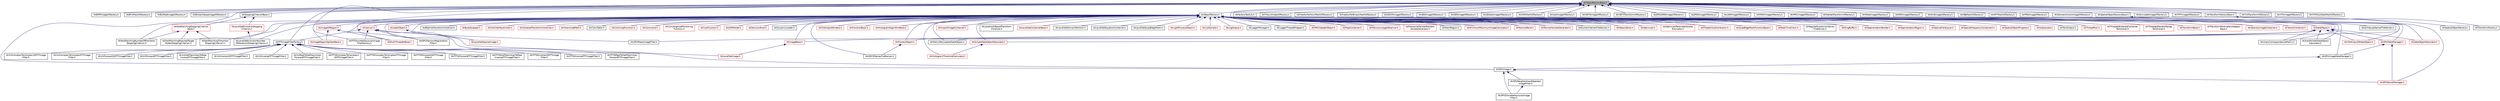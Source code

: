 digraph "itkObjectFactoryBase.h"
{
 // LATEX_PDF_SIZE
  edge [fontname="Helvetica",fontsize="10",labelfontname="Helvetica",labelfontsize="10"];
  node [fontname="Helvetica",fontsize="10",shape=record];
  Node1 [label="itkObjectFactoryBase.h",height=0.2,width=0.4,color="black", fillcolor="grey75", style="filled", fontcolor="black",tooltip=" "];
  Node1 -> Node2 [dir="back",color="midnightblue",fontsize="10",style="solid",fontname="Helvetica"];
  Node2 [label="itkBMPImageIOFactory.h",height=0.2,width=0.4,color="black", fillcolor="white", style="filled",URL="$itkBMPImageIOFactory_8h.html",tooltip=" "];
  Node1 -> Node3 [dir="back",color="midnightblue",fontsize="10",style="solid",fontname="Helvetica"];
  Node3 [label="itkBYUMeshIOFactory.h",height=0.2,width=0.4,color="black", fillcolor="white", style="filled",URL="$itkBYUMeshIOFactory_8h.html",tooltip=" "];
  Node1 -> Node4 [dir="back",color="midnightblue",fontsize="10",style="solid",fontname="Helvetica"];
  Node4 [label="itkBioRadImageIOFactory.h",height=0.2,width=0.4,color="black", fillcolor="white", style="filled",URL="$itkBioRadImageIOFactory_8h.html",tooltip=" "];
  Node1 -> Node5 [dir="back",color="midnightblue",fontsize="10",style="solid",fontname="Helvetica"];
  Node5 [label="itkBruker2dseqImageIOFactory.h",height=0.2,width=0.4,color="black", fillcolor="white", style="filled",URL="$itkBruker2dseqImageIOFactory_8h.html",tooltip=" "];
  Node1 -> Node6 [dir="back",color="midnightblue",fontsize="10",style="solid",fontname="Helvetica"];
  Node6 [label="itkFFTDiscreteGaussianImage\lFilterFactory.h",height=0.2,width=0.4,color="black", fillcolor="white", style="filled",URL="$itkFFTDiscreteGaussianImageFilterFactory_8h.html",tooltip=" "];
  Node1 -> Node7 [dir="back",color="midnightblue",fontsize="10",style="solid",fontname="Helvetica"];
  Node7 [label="itkFFTImageFilterFactory.h",height=0.2,width=0.4,color="black", fillcolor="white", style="filled",URL="$itkFFTImageFilterFactory_8h.html",tooltip=" "];
  Node7 -> Node8 [dir="back",color="midnightblue",fontsize="10",style="solid",fontname="Helvetica"];
  Node8 [label="itkFFTWComplexToComplex1\lDFFTImageFilter.h",height=0.2,width=0.4,color="black", fillcolor="white", style="filled",URL="$itkFFTWComplexToComplex1DFFTImageFilter_8h.html",tooltip=" "];
  Node7 -> Node9 [dir="back",color="midnightblue",fontsize="10",style="solid",fontname="Helvetica"];
  Node9 [label="itkFFTWComplexToComplexFFTImage\lFilter.h",height=0.2,width=0.4,color="black", fillcolor="white", style="filled",URL="$itkFFTWComplexToComplexFFTImageFilter_8h.html",tooltip=" "];
  Node7 -> Node10 [dir="back",color="midnightblue",fontsize="10",style="solid",fontname="Helvetica"];
  Node10 [label="itkFFTWForward1DFFTImage\lFilter.h",height=0.2,width=0.4,color="black", fillcolor="white", style="filled",URL="$itkFFTWForward1DFFTImageFilter_8h.html",tooltip=" "];
  Node7 -> Node11 [dir="back",color="midnightblue",fontsize="10",style="solid",fontname="Helvetica"];
  Node11 [label="itkFFTWForwardFFTImageFilter.h",height=0.2,width=0.4,color="black", fillcolor="white", style="filled",URL="$itkFFTWForwardFFTImageFilter_8h.html",tooltip=" "];
  Node7 -> Node12 [dir="back",color="midnightblue",fontsize="10",style="solid",fontname="Helvetica"];
  Node12 [label="itkFFTWHalfHermitianToReal\lInverseFFTImageFilter.h",height=0.2,width=0.4,color="black", fillcolor="white", style="filled",URL="$itkFFTWHalfHermitianToRealInverseFFTImageFilter_8h.html",tooltip=" "];
  Node7 -> Node13 [dir="back",color="midnightblue",fontsize="10",style="solid",fontname="Helvetica"];
  Node13 [label="itkFFTWInverse1DFFTImage\lFilter.h",height=0.2,width=0.4,color="black", fillcolor="white", style="filled",URL="$itkFFTWInverse1DFFTImageFilter_8h.html",tooltip=" "];
  Node7 -> Node14 [dir="back",color="midnightblue",fontsize="10",style="solid",fontname="Helvetica"];
  Node14 [label="itkFFTWInverseFFTImageFilter.h",height=0.2,width=0.4,color="black", fillcolor="white", style="filled",URL="$itkFFTWInverseFFTImageFilter_8h.html",tooltip=" "];
  Node7 -> Node15 [dir="back",color="midnightblue",fontsize="10",style="solid",fontname="Helvetica"];
  Node15 [label="itkFFTWRealToHalfHermitian\lForwardFFTImageFilter.h",height=0.2,width=0.4,color="black", fillcolor="white", style="filled",URL="$itkFFTWRealToHalfHermitianForwardFFTImageFilter_8h.html",tooltip=" "];
  Node7 -> Node16 [dir="back",color="midnightblue",fontsize="10",style="solid",fontname="Helvetica"];
  Node16 [label="itkVnlComplexToComplex1DFFTImage\lFilter.h",height=0.2,width=0.4,color="black", fillcolor="white", style="filled",URL="$itkVnlComplexToComplex1DFFTImageFilter_8h.html",tooltip=" "];
  Node7 -> Node17 [dir="back",color="midnightblue",fontsize="10",style="solid",fontname="Helvetica"];
  Node17 [label="itkVnlComplexToComplexFFTImage\lFilter.h",height=0.2,width=0.4,color="black", fillcolor="white", style="filled",URL="$itkVnlComplexToComplexFFTImageFilter_8h.html",tooltip=" "];
  Node7 -> Node18 [dir="back",color="midnightblue",fontsize="10",style="solid",fontname="Helvetica"];
  Node18 [label="itkVnlForward1DFFTImageFilter.h",height=0.2,width=0.4,color="black", fillcolor="white", style="filled",URL="$itkVnlForward1DFFTImageFilter_8h.html",tooltip=" "];
  Node7 -> Node19 [dir="back",color="midnightblue",fontsize="10",style="solid",fontname="Helvetica"];
  Node19 [label="itkVnlForwardFFTImageFilter.h",height=0.2,width=0.4,color="black", fillcolor="white", style="filled",URL="$itkVnlForwardFFTImageFilter_8h.html",tooltip=" "];
  Node7 -> Node20 [dir="back",color="midnightblue",fontsize="10",style="solid",fontname="Helvetica"];
  Node20 [label="itkVnlHalfHermitianToReal\lInverseFFTImageFilter.h",height=0.2,width=0.4,color="black", fillcolor="white", style="filled",URL="$itkVnlHalfHermitianToRealInverseFFTImageFilter_8h.html",tooltip=" "];
  Node7 -> Node21 [dir="back",color="midnightblue",fontsize="10",style="solid",fontname="Helvetica"];
  Node21 [label="itkVnlInverse1DFFTImageFilter.h",height=0.2,width=0.4,color="black", fillcolor="white", style="filled",URL="$itkVnlInverse1DFFTImageFilter_8h.html",tooltip=" "];
  Node7 -> Node22 [dir="back",color="midnightblue",fontsize="10",style="solid",fontname="Helvetica"];
  Node22 [label="itkVnlInverseFFTImageFilter.h",height=0.2,width=0.4,color="black", fillcolor="white", style="filled",URL="$itkVnlInverseFFTImageFilter_8h.html",tooltip=" "];
  Node7 -> Node23 [dir="back",color="midnightblue",fontsize="10",style="solid",fontname="Helvetica"];
  Node23 [label="itkVnlRealToHalfHermitian\lForwardFFTImageFilter.h",height=0.2,width=0.4,color="black", fillcolor="white", style="filled",URL="$itkVnlRealToHalfHermitianForwardFFTImageFilter_8h.html",tooltip=" "];
  Node1 -> Node24 [dir="back",color="midnightblue",fontsize="10",style="solid",fontname="Helvetica"];
  Node24 [label="itkFactoryTestLib.h",height=0.2,width=0.4,color="black", fillcolor="white", style="filled",URL="$itkFactoryTestLib_8h.html",tooltip=" "];
  Node1 -> Node25 [dir="back",color="midnightblue",fontsize="10",style="solid",fontname="Helvetica"];
  Node25 [label="itkFileListVideoIOFactory.h",height=0.2,width=0.4,color="black", fillcolor="white", style="filled",URL="$itkFileListVideoIOFactory_8h.html",tooltip=" "];
  Node1 -> Node26 [dir="back",color="midnightblue",fontsize="10",style="solid",fontname="Helvetica"];
  Node26 [label="itkFreeSurferAsciiMeshIOFactory.h",height=0.2,width=0.4,color="black", fillcolor="white", style="filled",URL="$itkFreeSurferAsciiMeshIOFactory_8h.html",tooltip=" "];
  Node1 -> Node27 [dir="back",color="midnightblue",fontsize="10",style="solid",fontname="Helvetica"];
  Node27 [label="itkFreeSurferBinaryMeshIOFactory.h",height=0.2,width=0.4,color="black", fillcolor="white", style="filled",URL="$itkFreeSurferBinaryMeshIOFactory_8h.html",tooltip=" "];
  Node1 -> Node28 [dir="back",color="midnightblue",fontsize="10",style="solid",fontname="Helvetica"];
  Node28 [label="itkGDCMImageIOFactory.h",height=0.2,width=0.4,color="black", fillcolor="white", style="filled",URL="$itkGDCMImageIOFactory_8h.html",tooltip=" "];
  Node1 -> Node29 [dir="back",color="midnightblue",fontsize="10",style="solid",fontname="Helvetica"];
  Node29 [label="itkGE4ImageIOFactory.h",height=0.2,width=0.4,color="black", fillcolor="white", style="filled",URL="$itkGE4ImageIOFactory_8h.html",tooltip=" "];
  Node1 -> Node30 [dir="back",color="midnightblue",fontsize="10",style="solid",fontname="Helvetica"];
  Node30 [label="itkGE5ImageIOFactory.h",height=0.2,width=0.4,color="black", fillcolor="white", style="filled",URL="$itkGE5ImageIOFactory_8h.html",tooltip=" "];
  Node1 -> Node31 [dir="back",color="midnightblue",fontsize="10",style="solid",fontname="Helvetica"];
  Node31 [label="itkGEAdwImageIOFactory.h",height=0.2,width=0.4,color="black", fillcolor="white", style="filled",URL="$itkGEAdwImageIOFactory_8h.html",tooltip=" "];
  Node1 -> Node32 [dir="back",color="midnightblue",fontsize="10",style="solid",fontname="Helvetica"];
  Node32 [label="itkGPUDemonsRegistration\lFilter.h",height=0.2,width=0.4,color="black", fillcolor="white", style="filled",URL="$itkGPUDemonsRegistrationFilter_8h.html",tooltip=" "];
  Node1 -> Node33 [dir="back",color="midnightblue",fontsize="10",style="solid",fontname="Helvetica"];
  Node33 [label="itkGPUImage.h",height=0.2,width=0.4,color="black", fillcolor="white", style="filled",URL="$itkGPUImage_8h.html",tooltip=" "];
  Node33 -> Node34 [dir="back",color="midnightblue",fontsize="10",style="solid",fontname="Helvetica"];
  Node34 [label="itkGPUDiscreteGaussianImage\lFilter.h",height=0.2,width=0.4,color="black", fillcolor="white", style="filled",URL="$itkGPUDiscreteGaussianImageFilter_8h.html",tooltip=" "];
  Node33 -> Node35 [dir="back",color="midnightblue",fontsize="10",style="solid",fontname="Helvetica"];
  Node35 [label="itkGPUKernelManager.h",height=0.2,width=0.4,color="red", fillcolor="white", style="filled",URL="$itkGPUKernelManager_8h.html",tooltip=" "];
  Node33 -> Node56 [dir="back",color="midnightblue",fontsize="10",style="solid",fontname="Helvetica"];
  Node56 [label="itkGPUNeighborhoodOperator\lImageFilter.h",height=0.2,width=0.4,color="black", fillcolor="white", style="filled",URL="$itkGPUNeighborhoodOperatorImageFilter_8h.html",tooltip=" "];
  Node56 -> Node34 [dir="back",color="midnightblue",fontsize="10",style="solid",fontname="Helvetica"];
  Node1 -> Node54 [dir="back",color="midnightblue",fontsize="10",style="solid",fontname="Helvetica"];
  Node54 [label="itkGPUMeanImageFilter.h",height=0.2,width=0.4,color="black", fillcolor="white", style="filled",URL="$itkGPUMeanImageFilter_8h.html",tooltip=" "];
  Node1 -> Node58 [dir="back",color="midnightblue",fontsize="10",style="solid",fontname="Helvetica"];
  Node58 [label="itkGiftiMeshIOFactory.h",height=0.2,width=0.4,color="black", fillcolor="white", style="filled",URL="$itkGiftiMeshIOFactory_8h.html",tooltip=" "];
  Node1 -> Node59 [dir="back",color="midnightblue",fontsize="10",style="solid",fontname="Helvetica"];
  Node59 [label="itkGiplImageIOFactory.h",height=0.2,width=0.4,color="black", fillcolor="white", style="filled",URL="$itkGiplImageIOFactory_8h.html",tooltip=" "];
  Node1 -> Node60 [dir="back",color="midnightblue",fontsize="10",style="solid",fontname="Helvetica"];
  Node60 [label="itkHDF5ImageIOFactory.h",height=0.2,width=0.4,color="black", fillcolor="white", style="filled",URL="$itkHDF5ImageIOFactory_8h.html",tooltip=" "];
  Node1 -> Node61 [dir="back",color="midnightblue",fontsize="10",style="solid",fontname="Helvetica"];
  Node61 [label="itkHDF5TransformIOFactory.h",height=0.2,width=0.4,color="black", fillcolor="white", style="filled",URL="$itkHDF5TransformIOFactory_8h.html",tooltip=" "];
  Node1 -> Node62 [dir="back",color="midnightblue",fontsize="10",style="solid",fontname="Helvetica"];
  Node62 [label="itkJPEG2000ImageIOFactory.h",height=0.2,width=0.4,color="black", fillcolor="white", style="filled",URL="$itkJPEG2000ImageIOFactory_8h.html",tooltip=" "];
  Node1 -> Node63 [dir="back",color="midnightblue",fontsize="10",style="solid",fontname="Helvetica"];
  Node63 [label="itkJPEGImageIOFactory.h",height=0.2,width=0.4,color="black", fillcolor="white", style="filled",URL="$itkJPEGImageIOFactory_8h.html",tooltip=" "];
  Node1 -> Node64 [dir="back",color="midnightblue",fontsize="10",style="solid",fontname="Helvetica"];
  Node64 [label="itkLSMImageIOFactory.h",height=0.2,width=0.4,color="black", fillcolor="white", style="filled",URL="$itkLSMImageIOFactory_8h.html",tooltip=" "];
  Node1 -> Node65 [dir="back",color="midnightblue",fontsize="10",style="solid",fontname="Helvetica"];
  Node65 [label="itkMINCImageIOFactory.h",height=0.2,width=0.4,color="black", fillcolor="white", style="filled",URL="$itkMINCImageIOFactory_8h.html",tooltip=" "];
  Node1 -> Node66 [dir="back",color="midnightblue",fontsize="10",style="solid",fontname="Helvetica"];
  Node66 [label="itkMRCImageIOFactory.h",height=0.2,width=0.4,color="black", fillcolor="white", style="filled",URL="$itkMRCImageIOFactory_8h.html",tooltip=" "];
  Node1 -> Node67 [dir="back",color="midnightblue",fontsize="10",style="solid",fontname="Helvetica"];
  Node67 [label="itkMatlabTransformIOFactory.h",height=0.2,width=0.4,color="black", fillcolor="white", style="filled",URL="$itkMatlabTransformIOFactory_8h.html",tooltip=" "];
  Node1 -> Node68 [dir="back",color="midnightblue",fontsize="10",style="solid",fontname="Helvetica"];
  Node68 [label="itkMetaImageIOFactory.h",height=0.2,width=0.4,color="black", fillcolor="white", style="filled",URL="$itkMetaImageIOFactory_8h.html",tooltip=" "];
  Node1 -> Node69 [dir="back",color="midnightblue",fontsize="10",style="solid",fontname="Helvetica"];
  Node69 [label="itkNiftiImageIOFactory.h",height=0.2,width=0.4,color="black", fillcolor="white", style="filled",URL="$itkNiftiImageIOFactory_8h.html",tooltip=" "];
  Node1 -> Node70 [dir="back",color="midnightblue",fontsize="10",style="solid",fontname="Helvetica"];
  Node70 [label="itkNrrdImageIOFactory.h",height=0.2,width=0.4,color="black", fillcolor="white", style="filled",URL="$itkNrrdImageIOFactory_8h.html",tooltip=" "];
  Node1 -> Node71 [dir="back",color="midnightblue",fontsize="10",style="solid",fontname="Helvetica"];
  Node71 [label="itkOBJMeshIOFactory.h",height=0.2,width=0.4,color="black", fillcolor="white", style="filled",URL="$itkOBJMeshIOFactory_8h.html",tooltip=" "];
  Node1 -> Node72 [dir="back",color="midnightblue",fontsize="10",style="solid",fontname="Helvetica"];
  Node72 [label="itkOFFMeshIOFactory.h",height=0.2,width=0.4,color="black", fillcolor="white", style="filled",URL="$itkOFFMeshIOFactory_8h.html",tooltip=" "];
  Node1 -> Node73 [dir="back",color="midnightblue",fontsize="10",style="solid",fontname="Helvetica"];
  Node73 [label="itkObjectFactory.h",height=0.2,width=0.4,color="black", fillcolor="white", style="filled",URL="$itkObjectFactory_8h.html",tooltip=" "];
  Node73 -> Node74 [dir="back",color="midnightblue",fontsize="10",style="solid",fontname="Helvetica"];
  Node74 [label="itkArchetypeSeriesFileNames.h",height=0.2,width=0.4,color="black", fillcolor="white", style="filled",URL="$itkArchetypeSeriesFileNames_8h.html",tooltip=" "];
  Node73 -> Node75 [dir="back",color="midnightblue",fontsize="10",style="solid",fontname="Helvetica"];
  Node75 [label="itkAutoPointerDataObject\lDecorator.h",height=0.2,width=0.4,color="black", fillcolor="white", style="filled",URL="$itkAutoPointerDataObjectDecorator_8h.html",tooltip=" "];
  Node73 -> Node76 [dir="back",color="midnightblue",fontsize="10",style="solid",fontname="Helvetica"];
  Node76 [label="itkBSplineTransformInitializer.h",height=0.2,width=0.4,color="black", fillcolor="white", style="filled",URL="$itkBSplineTransformInitializer_8h.html",tooltip=" "];
  Node73 -> Node77 [dir="back",color="midnightblue",fontsize="10",style="solid",fontname="Helvetica"];
  Node77 [label="itkByteSwapper.h",height=0.2,width=0.4,color="red", fillcolor="white", style="filled",URL="$itkByteSwapper_8h.html",tooltip=" "];
  Node73 -> Node92 [dir="back",color="midnightblue",fontsize="10",style="solid",fontname="Helvetica"];
  Node92 [label="itkCSVArray2DDataObject.h",height=0.2,width=0.4,color="red", fillcolor="white", style="filled",URL="$itkCSVArray2DDataObject_8h.html",tooltip=" "];
  Node73 -> Node94 [dir="back",color="midnightblue",fontsize="10",style="solid",fontname="Helvetica"];
  Node94 [label="itkCellInterfaceVisitor.h",height=0.2,width=0.4,color="red", fillcolor="white", style="filled",URL="$itkCellInterfaceVisitor_8h.html",tooltip=" "];
  Node73 -> Node210 [dir="back",color="midnightblue",fontsize="10",style="solid",fontname="Helvetica"];
  Node210 [label="itkCenteredTransformInitializer.h",height=0.2,width=0.4,color="red", fillcolor="white", style="filled",URL="$itkCenteredTransformInitializer_8h.html",tooltip=" "];
  Node73 -> Node212 [dir="back",color="midnightblue",fontsize="10",style="solid",fontname="Helvetica"];
  Node212 [label="itkChainCodePath.h",height=0.2,width=0.4,color="red", fillcolor="white", style="filled",URL="$itkChainCodePath_8h.html",tooltip=" "];
  Node73 -> Node215 [dir="back",color="midnightblue",fontsize="10",style="solid",fontname="Helvetica"];
  Node215 [label="itkColorTable.h",height=0.2,width=0.4,color="black", fillcolor="white", style="filled",URL="$itkColorTable_8h.html",tooltip=" "];
  Node73 -> Node216 [dir="back",color="midnightblue",fontsize="10",style="solid",fontname="Helvetica"];
  Node216 [label="itkColormapFunction.h",height=0.2,width=0.4,color="red", fillcolor="white", style="filled",URL="$itkColormapFunction_8h.html",tooltip=" "];
  Node73 -> Node233 [dir="back",color="midnightblue",fontsize="10",style="solid",fontname="Helvetica"];
  Node233 [label="itkCommand.h",height=0.2,width=0.4,color="red", fillcolor="white", style="filled",URL="$itkCommand_8h.html",tooltip=" "];
  Node73 -> Node304 [dir="back",color="midnightblue",fontsize="10",style="solid",fontname="Helvetica"];
  Node304 [label="itkConvergenceMonitoring\lFunction.h",height=0.2,width=0.4,color="red", fillcolor="white", style="filled",URL="$itkConvergenceMonitoringFunction_8h.html",tooltip=" "];
  Node73 -> Node315 [dir="back",color="midnightblue",fontsize="10",style="solid",fontname="Helvetica"];
  Node315 [label="itkCostFunction.h",height=0.2,width=0.4,color="red", fillcolor="white", style="filled",URL="$itkCostFunction_8h.html",tooltip=" "];
  Node73 -> Node352 [dir="back",color="midnightblue",fontsize="10",style="solid",fontname="Helvetica"];
  Node352 [label="itkDOMNode.h",height=0.2,width=0.4,color="red", fillcolor="white", style="filled",URL="$itkDOMNode_8h.html",tooltip=" "];
  Node73 -> Node358 [dir="back",color="midnightblue",fontsize="10",style="solid",fontname="Helvetica"];
  Node358 [label="itkDataObject.h",height=0.2,width=0.4,color="red", fillcolor="white", style="filled",URL="$itkDataObject_8h.html",tooltip=" "];
  Node358 -> Node75 [dir="back",color="midnightblue",fontsize="10",style="solid",fontname="Helvetica"];
  Node358 -> Node92 [dir="back",color="midnightblue",fontsize="10",style="solid",fontname="Helvetica"];
  Node358 -> Node359 [dir="back",color="midnightblue",fontsize="10",style="solid",fontname="Helvetica"];
  Node359 [label="itkDataObjectDecorator.h",height=0.2,width=0.4,color="red", fillcolor="white", style="filled",URL="$itkDataObjectDecorator_8h.html",tooltip=" "];
  Node358 -> Node372 [dir="back",color="midnightblue",fontsize="10",style="solid",fontname="Helvetica"];
  Node372 [label="itkGPUDataManager.h",height=0.2,width=0.4,color="red", fillcolor="white", style="filled",URL="$itkGPUDataManager_8h.html",tooltip=" "];
  Node372 -> Node373 [dir="back",color="midnightblue",fontsize="10",style="solid",fontname="Helvetica"];
  Node373 [label="itkGPUImageDataManager.h",height=0.2,width=0.4,color="black", fillcolor="white", style="filled",URL="$itkGPUImageDataManager_8h.html",tooltip=" "];
  Node373 -> Node33 [dir="back",color="midnightblue",fontsize="10",style="solid",fontname="Helvetica"];
  Node372 -> Node35 [dir="back",color="midnightblue",fontsize="10",style="solid",fontname="Helvetica"];
  Node358 -> Node374 [dir="back",color="midnightblue",fontsize="10",style="solid",fontname="Helvetica"];
  Node374 [label="itkImageBase.h",height=0.2,width=0.4,color="red", fillcolor="white", style="filled",URL="$itkImageBase_8h.html",tooltip=" "];
  Node374 -> Node515 [dir="back",color="midnightblue",fontsize="10",style="solid",fontname="Helvetica"];
  Node515 [label="itkLevelSetImage.h",height=0.2,width=0.4,color="red", fillcolor="white", style="filled",URL="$itkLevelSetImage_8h.html",tooltip=" "];
  Node358 -> Node1108 [dir="back",color="midnightblue",fontsize="10",style="solid",fontname="Helvetica"];
  Node1108 [label="itkMatrixResizeableDataObject.h",height=0.2,width=0.4,color="black", fillcolor="white", style="filled",URL="$itkMatrixResizeableDataObject_8h.html",tooltip=" "];
  Node358 -> Node1116 [dir="back",color="midnightblue",fontsize="10",style="solid",fontname="Helvetica"];
  Node1116 [label="itkProcessObject.h",height=0.2,width=0.4,color="red", fillcolor="white", style="filled",URL="$itkProcessObject_8h.html",tooltip=" "];
  Node1116 -> Node1126 [dir="back",color="midnightblue",fontsize="10",style="solid",fontname="Helvetica"];
  Node1126 [label="itkGDCMSeriesFileNames.h",height=0.2,width=0.4,color="black", fillcolor="white", style="filled",URL="$itkGDCMSeriesFileNames_8h.html",tooltip=" "];
  Node358 -> Node1256 [dir="back",color="midnightblue",fontsize="10",style="solid",fontname="Helvetica"];
  Node1256 [label="itkSimpleDataObjectDecorator.h",height=0.2,width=0.4,color="red", fillcolor="white", style="filled",URL="$itkSimpleDataObjectDecorator_8h.html",tooltip=" "];
  Node1256 -> Node1157 [dir="back",color="midnightblue",fontsize="10",style="solid",fontname="Helvetica"];
  Node1157 [label="itkHistogramThresholdCalculator.h",height=0.2,width=0.4,color="red", fillcolor="white", style="filled",URL="$itkHistogramThresholdCalculator_8h.html",tooltip=" "];
  Node358 -> Node1260 [dir="back",color="midnightblue",fontsize="10",style="solid",fontname="Helvetica"];
  Node1260 [label="itkUnaryCorrespondenceMatrix.h",height=0.2,width=0.4,color="black", fillcolor="white", style="filled",URL="$itkUnaryCorrespondenceMatrix_8h.html",tooltip=" "];
  Node73 -> Node359 [dir="back",color="midnightblue",fontsize="10",style="solid",fontname="Helvetica"];
  Node73 -> Node1261 [dir="back",color="midnightblue",fontsize="10",style="solid",fontname="Helvetica"];
  Node1261 [label="itkDecisionRule.h",height=0.2,width=0.4,color="red", fillcolor="white", style="filled",URL="$itkDecisionRule_8h.html",tooltip=" "];
  Node73 -> Node1266 [dir="back",color="midnightblue",fontsize="10",style="solid",fontname="Helvetica"];
  Node1266 [label="itkDynamicLoader.h",height=0.2,width=0.4,color="black", fillcolor="white", style="filled",URL="$itkDynamicLoader_8h.html",tooltip=" "];
  Node73 -> Node160 [dir="back",color="midnightblue",fontsize="10",style="solid",fontname="Helvetica"];
  Node160 [label="itkFastMarchingNumberOfElements\lStoppingCriterion.h",height=0.2,width=0.4,color="black", fillcolor="white", style="filled",URL="$itkFastMarchingNumberOfElementsStoppingCriterion_8h.html",tooltip=" "];
  Node73 -> Node161 [dir="back",color="midnightblue",fontsize="10",style="solid",fontname="Helvetica"];
  Node161 [label="itkFastMarchingReachedTarget\lNodesStoppingCriterion.h",height=0.2,width=0.4,color="black", fillcolor="white", style="filled",URL="$itkFastMarchingReachedTargetNodesStoppingCriterion_8h.html",tooltip=" "];
  Node73 -> Node162 [dir="back",color="midnightblue",fontsize="10",style="solid",fontname="Helvetica"];
  Node162 [label="itkFastMarchingThreshold\lStoppingCriterion.h",height=0.2,width=0.4,color="black", fillcolor="white", style="filled",URL="$itkFastMarchingThresholdStoppingCriterion_8h.html",tooltip=" "];
  Node73 -> Node1267 [dir="back",color="midnightblue",fontsize="10",style="solid",fontname="Helvetica"];
  Node1267 [label="itkFileOutputWindow.h",height=0.2,width=0.4,color="red", fillcolor="white", style="filled",URL="$itkFileOutputWindow_8h.html",tooltip=" "];
  Node73 -> Node1269 [dir="back",color="midnightblue",fontsize="10",style="solid",fontname="Helvetica"];
  Node1269 [label="itkFunctionBase.h",height=0.2,width=0.4,color="red", fillcolor="white", style="filled",URL="$itkFunctionBase_8h.html",tooltip=" "];
  Node73 -> Node1126 [dir="back",color="midnightblue",fontsize="10",style="solid",fontname="Helvetica"];
  Node73 -> Node372 [dir="back",color="midnightblue",fontsize="10",style="solid",fontname="Helvetica"];
  Node73 -> Node373 [dir="back",color="midnightblue",fontsize="10",style="solid",fontname="Helvetica"];
  Node73 -> Node35 [dir="back",color="midnightblue",fontsize="10",style="solid",fontname="Helvetica"];
  Node73 -> Node1315 [dir="back",color="midnightblue",fontsize="10",style="solid",fontname="Helvetica"];
  Node1315 [label="itkHistogramAlgorithmBase.h",height=0.2,width=0.4,color="red", fillcolor="white", style="filled",URL="$itkHistogramAlgorithmBase_8h.html",tooltip=" "];
  Node73 -> Node1157 [dir="back",color="midnightblue",fontsize="10",style="solid",fontname="Helvetica"];
  Node73 -> Node374 [dir="back",color="midnightblue",fontsize="10",style="solid",fontname="Helvetica"];
  Node73 -> Node1316 [dir="back",color="midnightblue",fontsize="10",style="solid",fontname="Helvetica"];
  Node1316 [label="itkImageIORegion.h",height=0.2,width=0.4,color="red", fillcolor="white", style="filled",URL="$itkImageIORegion_8h.html",tooltip=" "];
  Node1316 -> Node1349 [dir="back",color="midnightblue",fontsize="10",style="solid",fontname="Helvetica"];
  Node1349 [label="itkImageRegionSplitterBase.h",height=0.2,width=0.4,color="red", fillcolor="white", style="filled",URL="$itkImageRegionSplitterBase_8h.html",tooltip=" "];
  Node1316 -> Node1170 [dir="back",color="midnightblue",fontsize="10",style="solid",fontname="Helvetica"];
  Node1170 [label="itkMultiThreaderBase.h",height=0.2,width=0.4,color="red", fillcolor="white", style="filled",URL="$itkMultiThreaderBase_8h.html",tooltip=" "];
  Node73 -> Node1349 [dir="back",color="midnightblue",fontsize="10",style="solid",fontname="Helvetica"];
  Node73 -> Node1354 [dir="back",color="midnightblue",fontsize="10",style="solid",fontname="Helvetica"];
  Node1354 [label="itkImportImageContainer.h",height=0.2,width=0.4,color="red", fillcolor="white", style="filled",URL="$itkImportImageContainer_8h.html",tooltip=" "];
  Node73 -> Node1355 [dir="back",color="midnightblue",fontsize="10",style="solid",fontname="Helvetica"];
  Node1355 [label="itkLabelObject.h",height=0.2,width=0.4,color="red", fillcolor="white", style="filled",URL="$itkLabelObject_8h.html",tooltip=" "];
  Node1355 -> Node503 [dir="back",color="midnightblue",fontsize="10",style="solid",fontname="Helvetica"];
  Node503 [label="itkLevelSetSparseImage.h",height=0.2,width=0.4,color="red", fillcolor="white", style="filled",URL="$itkLevelSetSparseImage_8h.html",tooltip=" "];
  Node73 -> Node141 [dir="back",color="midnightblue",fontsize="10",style="solid",fontname="Helvetica"];
  Node141 [label="itkLandmarkBasedTransform\lInitializer.h",height=0.2,width=0.4,color="black", fillcolor="white", style="filled",URL="$itkLandmarkBasedTransformInitializer_8h.html",tooltip=" "];
  Node73 -> Node704 [dir="back",color="midnightblue",fontsize="10",style="solid",fontname="Helvetica"];
  Node704 [label="itkLevelSetContainerBase.h",height=0.2,width=0.4,color="red", fillcolor="white", style="filled",URL="$itkLevelSetContainerBase_8h.html",tooltip=" "];
  Node73 -> Node1356 [dir="back",color="midnightblue",fontsize="10",style="solid",fontname="Helvetica"];
  Node1356 [label="itkLevelSetDomainPartition.h",height=0.2,width=0.4,color="black", fillcolor="white", style="filled",URL="$itkLevelSetDomainPartition_8h.html",tooltip=" "];
  Node73 -> Node1357 [dir="back",color="midnightblue",fontsize="10",style="solid",fontname="Helvetica"];
  Node1357 [label="itkLevelSetEquationContainer.h",height=0.2,width=0.4,color="black", fillcolor="white", style="filled",URL="$itkLevelSetEquationContainer_8h.html",tooltip=" "];
  Node73 -> Node1358 [dir="back",color="midnightblue",fontsize="10",style="solid",fontname="Helvetica"];
  Node1358 [label="itkLevelSetEvolutionNumber\lOfIterationsStoppingCriterion.h",height=0.2,width=0.4,color="black", fillcolor="white", style="filled",URL="$itkLevelSetEvolutionNumberOfIterationsStoppingCriterion_8h.html",tooltip=" "];
  Node73 -> Node515 [dir="back",color="midnightblue",fontsize="10",style="solid",fontname="Helvetica"];
  Node73 -> Node1107 [dir="back",color="midnightblue",fontsize="10",style="solid",fontname="Helvetica"];
  Node1107 [label="itkLevelSetQuadEdgeMesh.h",height=0.2,width=0.4,color="black", fillcolor="white", style="filled",URL="$itkLevelSetQuadEdgeMesh_8h.html",tooltip=" "];
  Node73 -> Node503 [dir="back",color="midnightblue",fontsize="10",style="solid",fontname="Helvetica"];
  Node73 -> Node1359 [dir="back",color="midnightblue",fontsize="10",style="solid",fontname="Helvetica"];
  Node1359 [label="itkLightProcessObject.h",height=0.2,width=0.4,color="red", fillcolor="white", style="filled",URL="$itkLightProcessObject_8h.html",tooltip=" "];
  Node73 -> Node1241 [dir="back",color="midnightblue",fontsize="10",style="solid",fontname="Helvetica"];
  Node1241 [label="itkListSample.h",height=0.2,width=0.4,color="red", fillcolor="white", style="filled",URL="$itkListSample_8h.html",tooltip=" "];
  Node73 -> Node1375 [dir="back",color="midnightblue",fontsize="10",style="solid",fontname="Helvetica"];
  Node1375 [label="itkLogOutput.h",height=0.2,width=0.4,color="red", fillcolor="white", style="filled",URL="$itkLogOutput_8h.html",tooltip=" "];
  Node73 -> Node1381 [dir="back",color="midnightblue",fontsize="10",style="solid",fontname="Helvetica"];
  Node1381 [label="itkLoggerManager.h",height=0.2,width=0.4,color="black", fillcolor="white", style="filled",URL="$itkLoggerManager_8h.html",tooltip=" "];
  Node73 -> Node1383 [dir="back",color="midnightblue",fontsize="10",style="solid",fontname="Helvetica"];
  Node1383 [label="itkLoggerThreadWrapper.h",height=0.2,width=0.4,color="black", fillcolor="white", style="filled",URL="$itkLoggerThreadWrapper_8h.html",tooltip=" "];
  Node73 -> Node1384 [dir="back",color="midnightblue",fontsize="10",style="solid",fontname="Helvetica"];
  Node1384 [label="itkMRCHeaderObject.h",height=0.2,width=0.4,color="red", fillcolor="white", style="filled",URL="$itkMRCHeaderObject_8h.html",tooltip=" "];
  Node73 -> Node1385 [dir="back",color="midnightblue",fontsize="10",style="solid",fontname="Helvetica"];
  Node1385 [label="itkMapContainer.h",height=0.2,width=0.4,color="red", fillcolor="white", style="filled",URL="$itkMapContainer_8h.html",tooltip=" "];
  Node73 -> Node1108 [dir="back",color="midnightblue",fontsize="10",style="solid",fontname="Helvetica"];
  Node73 -> Node1388 [dir="back",color="midnightblue",fontsize="10",style="solid",fontname="Helvetica"];
  Node1388 [label="itkMemoryUsageObserver.h",height=0.2,width=0.4,color="red", fillcolor="white", style="filled",URL="$itkMemoryUsageObserver_8h.html",tooltip=" "];
  Node73 -> Node1393 [dir="back",color="midnightblue",fontsize="10",style="solid",fontname="Helvetica"];
  Node1393 [label="itkMersenneTwisterRandom\lVariateGenerator.h",height=0.2,width=0.4,color="red", fillcolor="white", style="filled",URL="$itkMersenneTwisterRandomVariateGenerator_8h.html",tooltip=" "];
  Node73 -> Node1394 [dir="back",color="midnightblue",fontsize="10",style="solid",fontname="Helvetica"];
  Node1394 [label="itkMeshRegion.h",height=0.2,width=0.4,color="black", fillcolor="white", style="filled",URL="$itkMeshRegion_8h.html",tooltip=" "];
  Node73 -> Node1395 [dir="back",color="midnightblue",fontsize="10",style="solid",fontname="Helvetica"];
  Node1395 [label="itkMinimumMaximumImageCalculator.h",height=0.2,width=0.4,color="red", fillcolor="white", style="filled",URL="$itkMinimumMaximumImageCalculator_8h.html",tooltip=" "];
  Node73 -> Node1170 [dir="back",color="midnightblue",fontsize="10",style="solid",fontname="Helvetica"];
  Node73 -> Node1396 [dir="back",color="midnightblue",fontsize="10",style="solid",fontname="Helvetica"];
  Node1396 [label="itkNarrowBand.h",height=0.2,width=0.4,color="red", fillcolor="white", style="filled",URL="$itkNarrowBand_8h.html",tooltip=" "];
  Node73 -> Node1397 [dir="back",color="midnightblue",fontsize="10",style="solid",fontname="Helvetica"];
  Node1397 [label="itkNormalVariateGenerator.h",height=0.2,width=0.4,color="red", fillcolor="white", style="filled",URL="$itkNormalVariateGenerator_8h.html",tooltip=" "];
  Node73 -> Node1398 [dir="back",color="midnightblue",fontsize="10",style="solid",fontname="Helvetica"];
  Node1398 [label="itkNumericSeriesFileNames.h",height=0.2,width=0.4,color="black", fillcolor="white", style="filled",URL="$itkNumericSeriesFileNames_8h.html",tooltip=" "];
  Node73 -> Node1399 [dir="back",color="midnightblue",fontsize="10",style="solid",fontname="Helvetica"];
  Node1399 [label="itkObjectStore.h",height=0.2,width=0.4,color="red", fillcolor="white", style="filled",URL="$itkObjectStore_8h.html",tooltip=" "];
  Node73 -> Node1400 [dir="back",color="midnightblue",fontsize="10",style="solid",fontname="Helvetica"];
  Node1400 [label="itkOptimizer.h",height=0.2,width=0.4,color="red", fillcolor="white", style="filled",URL="$itkOptimizer_8h.html",tooltip=" "];
  Node73 -> Node1402 [dir="back",color="midnightblue",fontsize="10",style="solid",fontname="Helvetica"];
  Node1402 [label="itkOptimizerParameterScales\lEstimator.h",height=0.2,width=0.4,color="red", fillcolor="white", style="filled",URL="$itkOptimizerParameterScalesEstimator_8h.html",tooltip=" "];
  Node73 -> Node1403 [dir="back",color="midnightblue",fontsize="10",style="solid",fontname="Helvetica"];
  Node1403 [label="itkProbabilityDistribution.h",height=0.2,width=0.4,color="red", fillcolor="white", style="filled",URL="$itkProbabilityDistribution_8h.html",tooltip=" "];
  Node73 -> Node1116 [dir="back",color="midnightblue",fontsize="10",style="solid",fontname="Helvetica"];
  Node73 -> Node1407 [dir="back",color="midnightblue",fontsize="10",style="solid",fontname="Helvetica"];
  Node1407 [label="itkQuadEdgeMeshFunctionBase.h",height=0.2,width=0.4,color="red", fillcolor="white", style="filled",URL="$itkQuadEdgeMeshFunctionBase_8h.html",tooltip=" "];
  Node73 -> Node1417 [dir="back",color="midnightblue",fontsize="10",style="solid",fontname="Helvetica"];
  Node1417 [label="itkRealTimeClock.h",height=0.2,width=0.4,color="red", fillcolor="white", style="filled",URL="$itkRealTimeClock_8h.html",tooltip=" "];
  Node73 -> Node1419 [dir="back",color="midnightblue",fontsize="10",style="solid",fontname="Helvetica"];
  Node1419 [label="itkRegularExpressionSeries\lFileNames.h",height=0.2,width=0.4,color="black", fillcolor="white", style="filled",URL="$itkRegularExpressionSeriesFileNames_8h.html",tooltip=" "];
  Node73 -> Node1420 [dir="back",color="midnightblue",fontsize="10",style="solid",fontname="Helvetica"];
  Node1420 [label="itkRingBuffer.h",height=0.2,width=0.4,color="red", fillcolor="white", style="filled",URL="$itkRingBuffer_8h.html",tooltip=" "];
  Node73 -> Node1421 [dir="back",color="midnightblue",fontsize="10",style="solid",fontname="Helvetica"];
  Node1421 [label="itkSegmentationBorder.h",height=0.2,width=0.4,color="red", fillcolor="white", style="filled",URL="$itkSegmentationBorder_8h.html",tooltip=" "];
  Node73 -> Node1424 [dir="back",color="midnightblue",fontsize="10",style="solid",fontname="Helvetica"];
  Node1424 [label="itkSegmentationRegion.h",height=0.2,width=0.4,color="red", fillcolor="white", style="filled",URL="$itkSegmentationRegion_8h.html",tooltip=" "];
  Node73 -> Node1256 [dir="back",color="midnightblue",fontsize="10",style="solid",fontname="Helvetica"];
  Node73 -> Node1425 [dir="back",color="midnightblue",fontsize="10",style="solid",fontname="Helvetica"];
  Node1425 [label="itkSparseFieldLayer.h",height=0.2,width=0.4,color="red", fillcolor="white", style="filled",URL="$itkSparseFieldLayer_8h.html",tooltip=" "];
  Node73 -> Node1426 [dir="back",color="midnightblue",fontsize="10",style="solid",fontname="Helvetica"];
  Node1426 [label="itkSparseFrequencyContainer2.h",height=0.2,width=0.4,color="red", fillcolor="white", style="filled",URL="$itkSparseFrequencyContainer2_8h.html",tooltip=" "];
  Node73 -> Node1427 [dir="back",color="midnightblue",fontsize="10",style="solid",fontname="Helvetica"];
  Node1427 [label="itkSpatialObjectProperty.h",height=0.2,width=0.4,color="red", fillcolor="white", style="filled",URL="$itkSpatialObjectProperty_8h.html",tooltip=" "];
  Node73 -> Node1245 [dir="back",color="midnightblue",fontsize="10",style="solid",fontname="Helvetica"];
  Node1245 [label="itkSubsample.h",height=0.2,width=0.4,color="red", fillcolor="white", style="filled",URL="$itkSubsample_8h.html",tooltip=" "];
  Node73 -> Node1428 [dir="back",color="midnightblue",fontsize="10",style="solid",fontname="Helvetica"];
  Node1428 [label="itkTextOutput.h",height=0.2,width=0.4,color="black", fillcolor="white", style="filled",URL="$itkTextOutput_8h.html",tooltip=" "];
  Node73 -> Node1429 [dir="back",color="midnightblue",fontsize="10",style="solid",fontname="Helvetica"];
  Node1429 [label="itkThreadPool.h",height=0.2,width=0.4,color="red", fillcolor="white", style="filled",URL="$itkThreadPool_8h.html",tooltip=" "];
  Node73 -> Node1188 [dir="back",color="midnightblue",fontsize="10",style="solid",fontname="Helvetica"];
  Node1188 [label="itkThreadedIndexedContainer\lPartitioner.h",height=0.2,width=0.4,color="red", fillcolor="white", style="filled",URL="$itkThreadedIndexedContainerPartitioner_8h.html",tooltip=" "];
  Node73 -> Node1189 [dir="back",color="midnightblue",fontsize="10",style="solid",fontname="Helvetica"];
  Node1189 [label="itkThreadedIteratorRange\lPartitioner.h",height=0.2,width=0.4,color="red", fillcolor="white", style="filled",URL="$itkThreadedIteratorRangePartitioner_8h.html",tooltip=" "];
  Node73 -> Node1430 [dir="back",color="midnightblue",fontsize="10",style="solid",fontname="Helvetica"];
  Node1430 [label="itkTransformBase.h",height=0.2,width=0.4,color="red", fillcolor="white", style="filled",URL="$itkTransformBase_8h.html",tooltip=" "];
  Node73 -> Node1471 [dir="back",color="midnightblue",fontsize="10",style="solid",fontname="Helvetica"];
  Node1471 [label="itkTransformParametersAdaptor\lBase.h",height=0.2,width=0.4,color="red", fillcolor="white", style="filled",URL="$itkTransformParametersAdaptorBase_8h.html",tooltip=" "];
  Node73 -> Node1260 [dir="back",color="midnightblue",fontsize="10",style="solid",fontname="Helvetica"];
  Node73 -> Node1472 [dir="back",color="midnightblue",fontsize="10",style="solid",fontname="Helvetica"];
  Node1472 [label="itkValarrayImageContainer.h",height=0.2,width=0.4,color="red", fillcolor="white", style="filled",URL="$itkValarrayImageContainer_8h.html",tooltip=" "];
  Node73 -> Node1474 [dir="back",color="midnightblue",fontsize="10",style="solid",fontname="Helvetica"];
  Node1474 [label="itkVectorContainer.h",height=0.2,width=0.4,color="red", fillcolor="white", style="filled",URL="$itkVectorContainer_8h.html",tooltip=" "];
  Node73 -> Node1478 [dir="back",color="midnightblue",fontsize="10",style="solid",fontname="Helvetica"];
  Node1478 [label="itkVersion.h",height=0.2,width=0.4,color="red", fillcolor="white", style="filled",URL="$itkVersion_8h.html",tooltip=" "];
  Node1478 -> Node6 [dir="back",color="midnightblue",fontsize="10",style="solid",fontname="Helvetica"];
  Node1478 -> Node7 [dir="back",color="midnightblue",fontsize="10",style="solid",fontname="Helvetica"];
  Node1478 -> Node32 [dir="back",color="midnightblue",fontsize="10",style="solid",fontname="Helvetica"];
  Node1478 -> Node33 [dir="back",color="midnightblue",fontsize="10",style="solid",fontname="Helvetica"];
  Node1478 -> Node54 [dir="back",color="midnightblue",fontsize="10",style="solid",fontname="Helvetica"];
  Node1 -> Node1330 [dir="back",color="midnightblue",fontsize="10",style="solid",fontname="Helvetica"];
  Node1330 [label="itkPNGImageIOFactory.h",height=0.2,width=0.4,color="black", fillcolor="white", style="filled",URL="$itkPNGImageIOFactory_8h.html",tooltip=" "];
  Node1 -> Node1331 [dir="back",color="midnightblue",fontsize="10",style="solid",fontname="Helvetica"];
  Node1331 [label="itkSiemensVisionImageIOFactory.h",height=0.2,width=0.4,color="black", fillcolor="white", style="filled",URL="$itkSiemensVisionImageIOFactory_8h.html",tooltip=" "];
  Node1 -> Node1479 [dir="back",color="midnightblue",fontsize="10",style="solid",fontname="Helvetica"];
  Node1479 [label="itkSpatialObjectFactoryBase.h",height=0.2,width=0.4,color="black", fillcolor="white", style="filled",URL="$itkSpatialObjectFactoryBase_8h.html",tooltip=" "];
  Node1479 -> Node1480 [dir="back",color="midnightblue",fontsize="10",style="solid",fontname="Helvetica"];
  Node1480 [label="itkSpatialObjectFactory.h",height=0.2,width=0.4,color="black", fillcolor="white", style="filled",URL="$itkSpatialObjectFactory_8h.html",tooltip=" "];
  Node1 -> Node1333 [dir="back",color="midnightblue",fontsize="10",style="solid",fontname="Helvetica"];
  Node1333 [label="itkStimulateImageIOFactory.h",height=0.2,width=0.4,color="black", fillcolor="white", style="filled",URL="$itkStimulateImageIOFactory_8h.html",tooltip=" "];
  Node1 -> Node1481 [dir="back",color="midnightblue",fontsize="10",style="solid",fontname="Helvetica"];
  Node1481 [label="itkStoppingCriterionBase.h",height=0.2,width=0.4,color="black", fillcolor="white", style="filled",URL="$itkStoppingCriterionBase_8h.html",tooltip=" "];
  Node1481 -> Node159 [dir="back",color="midnightblue",fontsize="10",style="solid",fontname="Helvetica"];
  Node159 [label="itkFastMarchingStoppingCriterion\lBase.h",height=0.2,width=0.4,color="red", fillcolor="white", style="filled",URL="$itkFastMarchingStoppingCriterionBase_8h.html",tooltip=" "];
  Node159 -> Node160 [dir="back",color="midnightblue",fontsize="10",style="solid",fontname="Helvetica"];
  Node159 -> Node161 [dir="back",color="midnightblue",fontsize="10",style="solid",fontname="Helvetica"];
  Node159 -> Node162 [dir="back",color="midnightblue",fontsize="10",style="solid",fontname="Helvetica"];
  Node1481 -> Node1482 [dir="back",color="midnightblue",fontsize="10",style="solid",fontname="Helvetica"];
  Node1482 [label="itkLevelSetEvolutionStopping\lCriterion.h",height=0.2,width=0.4,color="red", fillcolor="white", style="filled",URL="$itkLevelSetEvolutionStoppingCriterion_8h.html",tooltip=" "];
  Node1482 -> Node1358 [dir="back",color="midnightblue",fontsize="10",style="solid",fontname="Helvetica"];
  Node1 -> Node1341 [dir="back",color="midnightblue",fontsize="10",style="solid",fontname="Helvetica"];
  Node1341 [label="itkTIFFImageIOFactory.h",height=0.2,width=0.4,color="black", fillcolor="white", style="filled",URL="$itkTIFFImageIOFactory_8h.html",tooltip=" "];
  Node1 -> Node1483 [dir="back",color="midnightblue",fontsize="10",style="solid",fontname="Helvetica"];
  Node1483 [label="itkTransformFactoryBase.h",height=0.2,width=0.4,color="black", fillcolor="white", style="filled",URL="$itkTransformFactoryBase_8h.html",tooltip=" "];
  Node1483 -> Node1484 [dir="back",color="midnightblue",fontsize="10",style="solid",fontname="Helvetica"];
  Node1484 [label="itkTransformFactory.h",height=0.2,width=0.4,color="black", fillcolor="white", style="filled",URL="$itkTransformFactory_8h.html",tooltip=" "];
  Node1 -> Node1373 [dir="back",color="midnightblue",fontsize="10",style="solid",fontname="Helvetica"];
  Node1373 [label="itkTxtTransformIOFactory.h",height=0.2,width=0.4,color="black", fillcolor="white", style="filled",URL="$itkTxtTransformIOFactory_8h.html",tooltip=" "];
  Node1 -> Node1345 [dir="back",color="midnightblue",fontsize="10",style="solid",fontname="Helvetica"];
  Node1345 [label="itkVTKImageIOFactory.h",height=0.2,width=0.4,color="black", fillcolor="white", style="filled",URL="$itkVTKImageIOFactory_8h.html",tooltip=" "];
  Node1 -> Node90 [dir="back",color="midnightblue",fontsize="10",style="solid",fontname="Helvetica"];
  Node90 [label="itkVTKPolyDataMeshIOFactory.h",height=0.2,width=0.4,color="black", fillcolor="white", style="filled",URL="$itkVTKPolyDataMeshIOFactory_8h.html",tooltip=" "];
}
